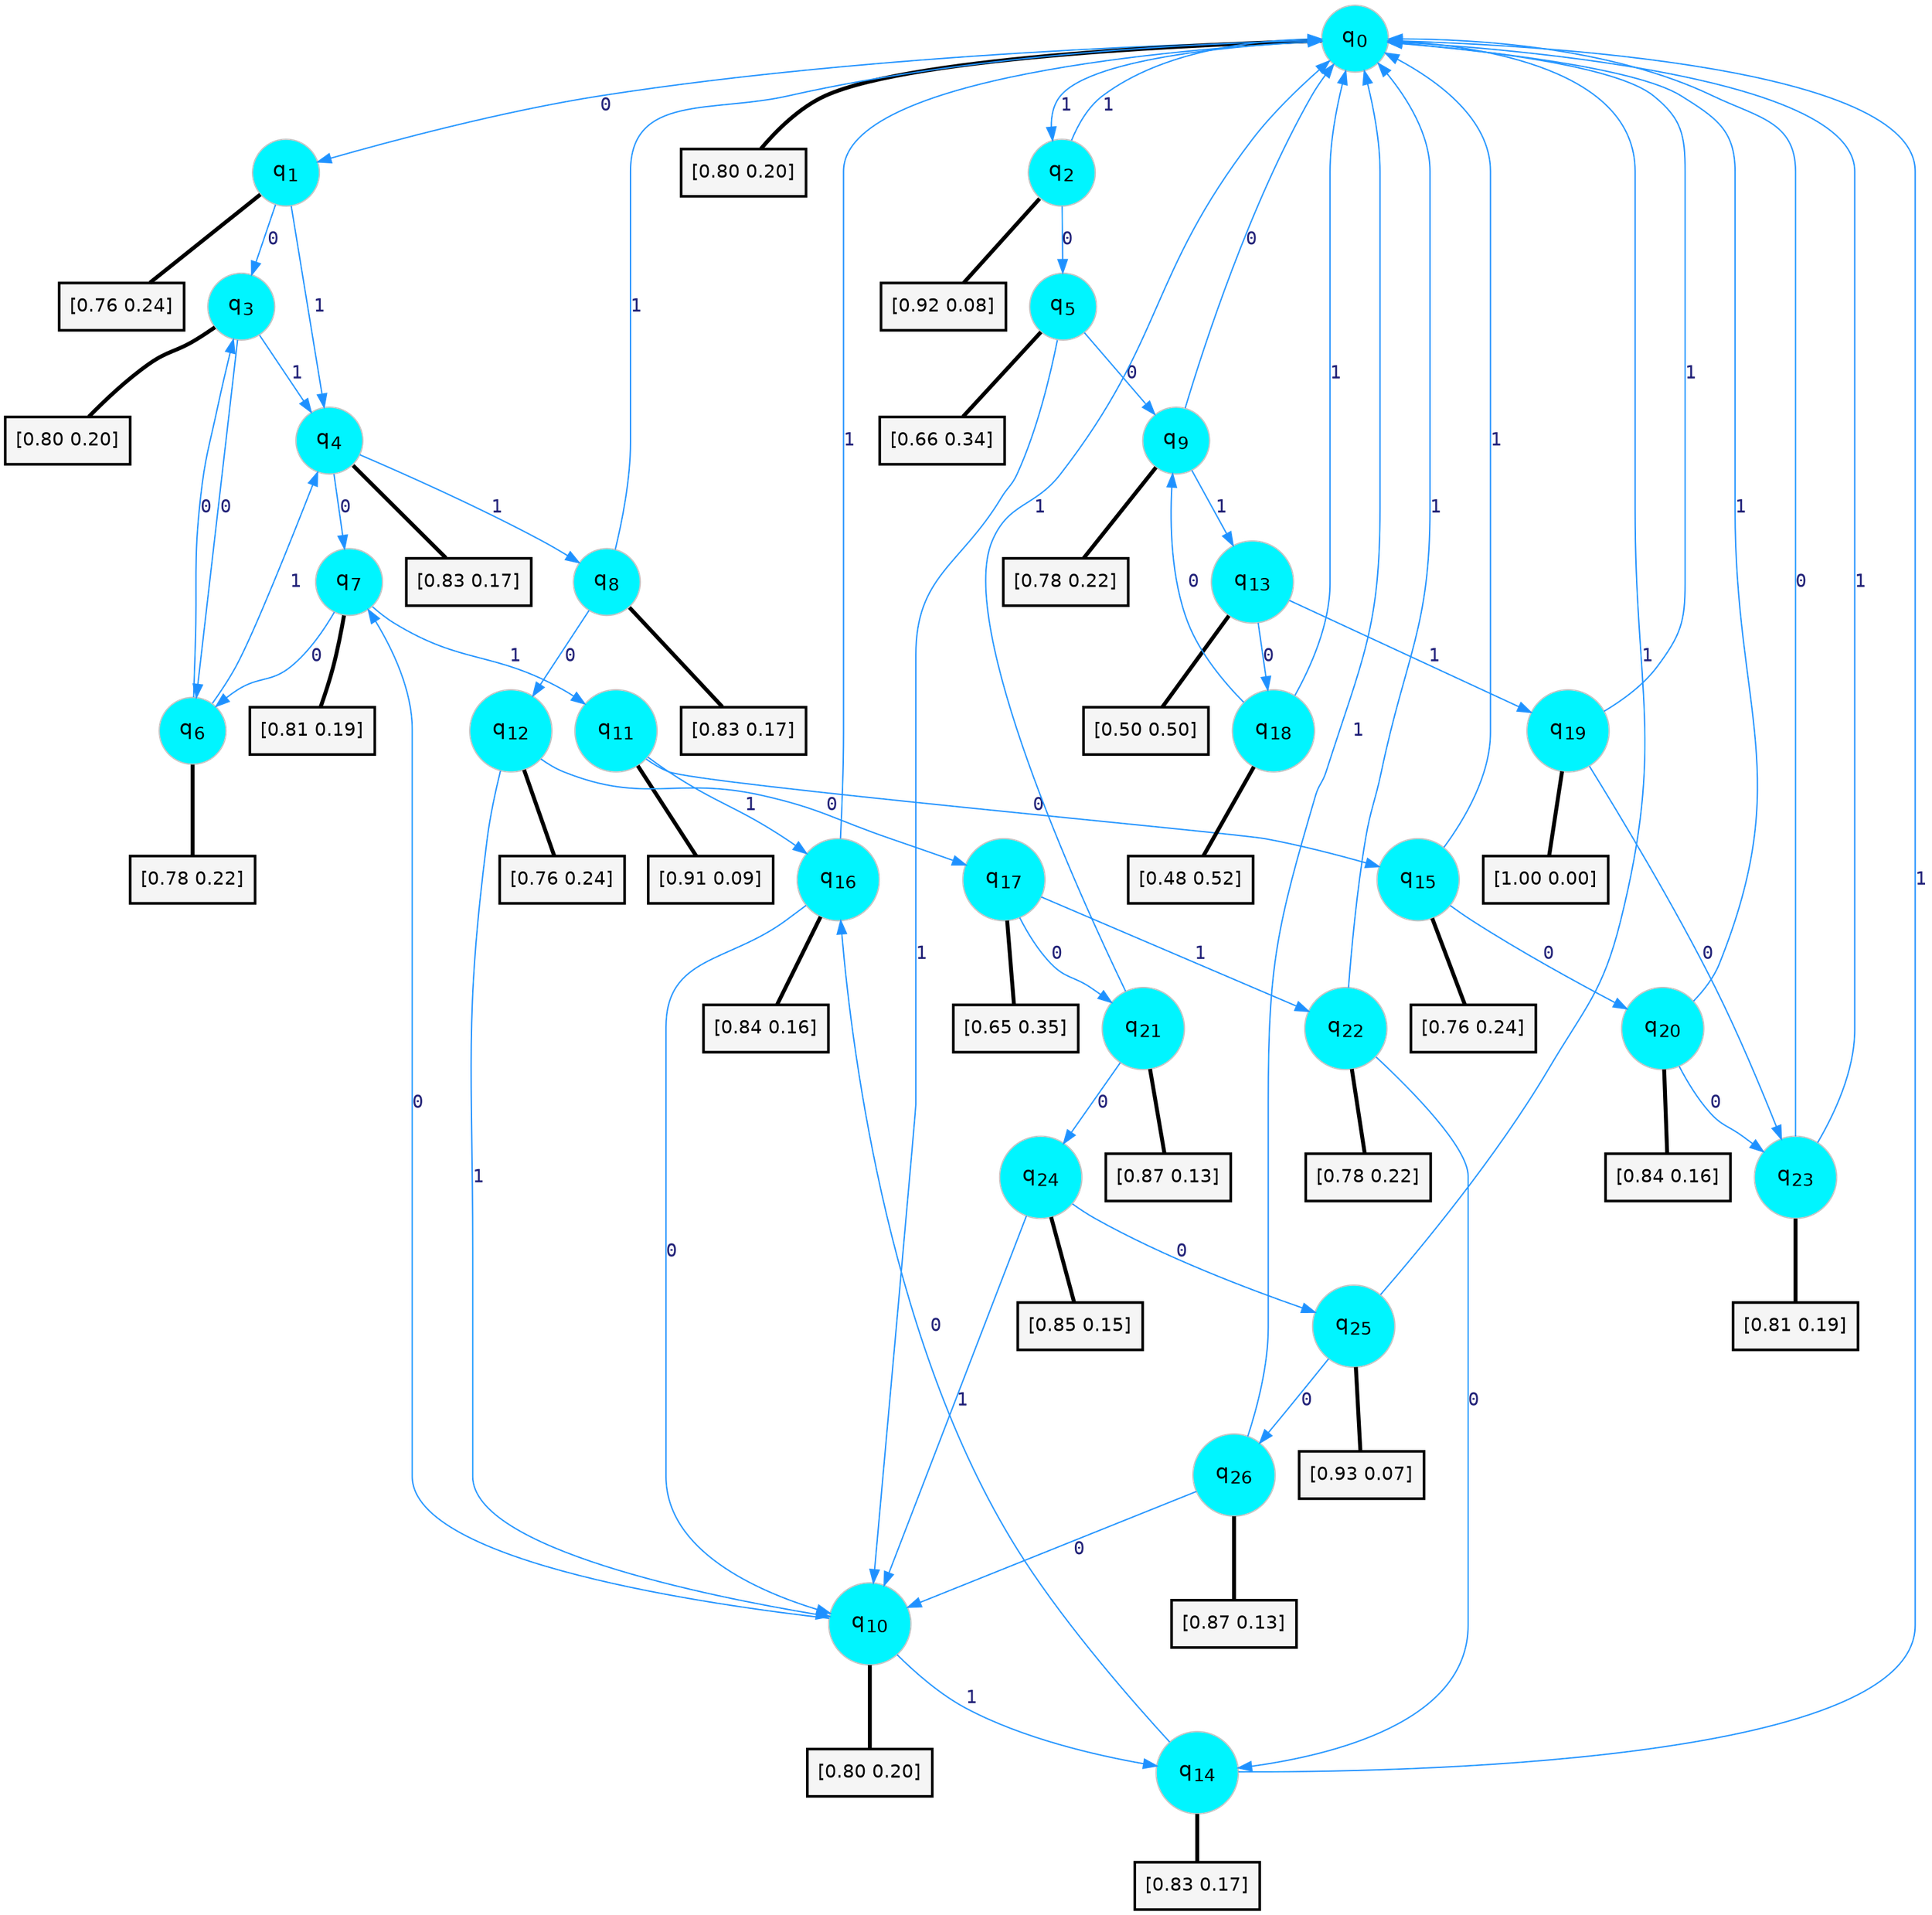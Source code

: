 digraph G {
graph [
bgcolor=transparent, dpi=300, rankdir=TD, size="40,25"];
node [
color=gray, fillcolor=turquoise1, fontcolor=black, fontname=Helvetica, fontsize=16, fontweight=bold, shape=circle, style=filled];
edge [
arrowsize=1, color=dodgerblue1, fontcolor=midnightblue, fontname=courier, fontweight=bold, penwidth=1, style=solid, weight=20];
0[label=<q<SUB>0</SUB>>];
1[label=<q<SUB>1</SUB>>];
2[label=<q<SUB>2</SUB>>];
3[label=<q<SUB>3</SUB>>];
4[label=<q<SUB>4</SUB>>];
5[label=<q<SUB>5</SUB>>];
6[label=<q<SUB>6</SUB>>];
7[label=<q<SUB>7</SUB>>];
8[label=<q<SUB>8</SUB>>];
9[label=<q<SUB>9</SUB>>];
10[label=<q<SUB>10</SUB>>];
11[label=<q<SUB>11</SUB>>];
12[label=<q<SUB>12</SUB>>];
13[label=<q<SUB>13</SUB>>];
14[label=<q<SUB>14</SUB>>];
15[label=<q<SUB>15</SUB>>];
16[label=<q<SUB>16</SUB>>];
17[label=<q<SUB>17</SUB>>];
18[label=<q<SUB>18</SUB>>];
19[label=<q<SUB>19</SUB>>];
20[label=<q<SUB>20</SUB>>];
21[label=<q<SUB>21</SUB>>];
22[label=<q<SUB>22</SUB>>];
23[label=<q<SUB>23</SUB>>];
24[label=<q<SUB>24</SUB>>];
25[label=<q<SUB>25</SUB>>];
26[label=<q<SUB>26</SUB>>];
27[label="[0.80 0.20]", shape=box,fontcolor=black, fontname=Helvetica, fontsize=14, penwidth=2, fillcolor=whitesmoke,color=black];
28[label="[0.76 0.24]", shape=box,fontcolor=black, fontname=Helvetica, fontsize=14, penwidth=2, fillcolor=whitesmoke,color=black];
29[label="[0.92 0.08]", shape=box,fontcolor=black, fontname=Helvetica, fontsize=14, penwidth=2, fillcolor=whitesmoke,color=black];
30[label="[0.80 0.20]", shape=box,fontcolor=black, fontname=Helvetica, fontsize=14, penwidth=2, fillcolor=whitesmoke,color=black];
31[label="[0.83 0.17]", shape=box,fontcolor=black, fontname=Helvetica, fontsize=14, penwidth=2, fillcolor=whitesmoke,color=black];
32[label="[0.66 0.34]", shape=box,fontcolor=black, fontname=Helvetica, fontsize=14, penwidth=2, fillcolor=whitesmoke,color=black];
33[label="[0.78 0.22]", shape=box,fontcolor=black, fontname=Helvetica, fontsize=14, penwidth=2, fillcolor=whitesmoke,color=black];
34[label="[0.81 0.19]", shape=box,fontcolor=black, fontname=Helvetica, fontsize=14, penwidth=2, fillcolor=whitesmoke,color=black];
35[label="[0.83 0.17]", shape=box,fontcolor=black, fontname=Helvetica, fontsize=14, penwidth=2, fillcolor=whitesmoke,color=black];
36[label="[0.78 0.22]", shape=box,fontcolor=black, fontname=Helvetica, fontsize=14, penwidth=2, fillcolor=whitesmoke,color=black];
37[label="[0.80 0.20]", shape=box,fontcolor=black, fontname=Helvetica, fontsize=14, penwidth=2, fillcolor=whitesmoke,color=black];
38[label="[0.91 0.09]", shape=box,fontcolor=black, fontname=Helvetica, fontsize=14, penwidth=2, fillcolor=whitesmoke,color=black];
39[label="[0.76 0.24]", shape=box,fontcolor=black, fontname=Helvetica, fontsize=14, penwidth=2, fillcolor=whitesmoke,color=black];
40[label="[0.50 0.50]", shape=box,fontcolor=black, fontname=Helvetica, fontsize=14, penwidth=2, fillcolor=whitesmoke,color=black];
41[label="[0.83 0.17]", shape=box,fontcolor=black, fontname=Helvetica, fontsize=14, penwidth=2, fillcolor=whitesmoke,color=black];
42[label="[0.76 0.24]", shape=box,fontcolor=black, fontname=Helvetica, fontsize=14, penwidth=2, fillcolor=whitesmoke,color=black];
43[label="[0.84 0.16]", shape=box,fontcolor=black, fontname=Helvetica, fontsize=14, penwidth=2, fillcolor=whitesmoke,color=black];
44[label="[0.65 0.35]", shape=box,fontcolor=black, fontname=Helvetica, fontsize=14, penwidth=2, fillcolor=whitesmoke,color=black];
45[label="[0.48 0.52]", shape=box,fontcolor=black, fontname=Helvetica, fontsize=14, penwidth=2, fillcolor=whitesmoke,color=black];
46[label="[1.00 0.00]", shape=box,fontcolor=black, fontname=Helvetica, fontsize=14, penwidth=2, fillcolor=whitesmoke,color=black];
47[label="[0.84 0.16]", shape=box,fontcolor=black, fontname=Helvetica, fontsize=14, penwidth=2, fillcolor=whitesmoke,color=black];
48[label="[0.87 0.13]", shape=box,fontcolor=black, fontname=Helvetica, fontsize=14, penwidth=2, fillcolor=whitesmoke,color=black];
49[label="[0.78 0.22]", shape=box,fontcolor=black, fontname=Helvetica, fontsize=14, penwidth=2, fillcolor=whitesmoke,color=black];
50[label="[0.81 0.19]", shape=box,fontcolor=black, fontname=Helvetica, fontsize=14, penwidth=2, fillcolor=whitesmoke,color=black];
51[label="[0.85 0.15]", shape=box,fontcolor=black, fontname=Helvetica, fontsize=14, penwidth=2, fillcolor=whitesmoke,color=black];
52[label="[0.93 0.07]", shape=box,fontcolor=black, fontname=Helvetica, fontsize=14, penwidth=2, fillcolor=whitesmoke,color=black];
53[label="[0.87 0.13]", shape=box,fontcolor=black, fontname=Helvetica, fontsize=14, penwidth=2, fillcolor=whitesmoke,color=black];
0->1 [label=0];
0->2 [label=1];
0->27 [arrowhead=none, penwidth=3,color=black];
1->3 [label=0];
1->4 [label=1];
1->28 [arrowhead=none, penwidth=3,color=black];
2->5 [label=0];
2->0 [label=1];
2->29 [arrowhead=none, penwidth=3,color=black];
3->6 [label=0];
3->4 [label=1];
3->30 [arrowhead=none, penwidth=3,color=black];
4->7 [label=0];
4->8 [label=1];
4->31 [arrowhead=none, penwidth=3,color=black];
5->9 [label=0];
5->10 [label=1];
5->32 [arrowhead=none, penwidth=3,color=black];
6->3 [label=0];
6->4 [label=1];
6->33 [arrowhead=none, penwidth=3,color=black];
7->6 [label=0];
7->11 [label=1];
7->34 [arrowhead=none, penwidth=3,color=black];
8->12 [label=0];
8->0 [label=1];
8->35 [arrowhead=none, penwidth=3,color=black];
9->0 [label=0];
9->13 [label=1];
9->36 [arrowhead=none, penwidth=3,color=black];
10->7 [label=0];
10->14 [label=1];
10->37 [arrowhead=none, penwidth=3,color=black];
11->15 [label=0];
11->16 [label=1];
11->38 [arrowhead=none, penwidth=3,color=black];
12->17 [label=0];
12->10 [label=1];
12->39 [arrowhead=none, penwidth=3,color=black];
13->18 [label=0];
13->19 [label=1];
13->40 [arrowhead=none, penwidth=3,color=black];
14->16 [label=0];
14->0 [label=1];
14->41 [arrowhead=none, penwidth=3,color=black];
15->20 [label=0];
15->0 [label=1];
15->42 [arrowhead=none, penwidth=3,color=black];
16->10 [label=0];
16->0 [label=1];
16->43 [arrowhead=none, penwidth=3,color=black];
17->21 [label=0];
17->22 [label=1];
17->44 [arrowhead=none, penwidth=3,color=black];
18->9 [label=0];
18->0 [label=1];
18->45 [arrowhead=none, penwidth=3,color=black];
19->23 [label=0];
19->0 [label=1];
19->46 [arrowhead=none, penwidth=3,color=black];
20->23 [label=0];
20->0 [label=1];
20->47 [arrowhead=none, penwidth=3,color=black];
21->24 [label=0];
21->0 [label=1];
21->48 [arrowhead=none, penwidth=3,color=black];
22->14 [label=0];
22->0 [label=1];
22->49 [arrowhead=none, penwidth=3,color=black];
23->0 [label=0];
23->0 [label=1];
23->50 [arrowhead=none, penwidth=3,color=black];
24->25 [label=0];
24->10 [label=1];
24->51 [arrowhead=none, penwidth=3,color=black];
25->26 [label=0];
25->0 [label=1];
25->52 [arrowhead=none, penwidth=3,color=black];
26->10 [label=0];
26->0 [label=1];
26->53 [arrowhead=none, penwidth=3,color=black];
}
